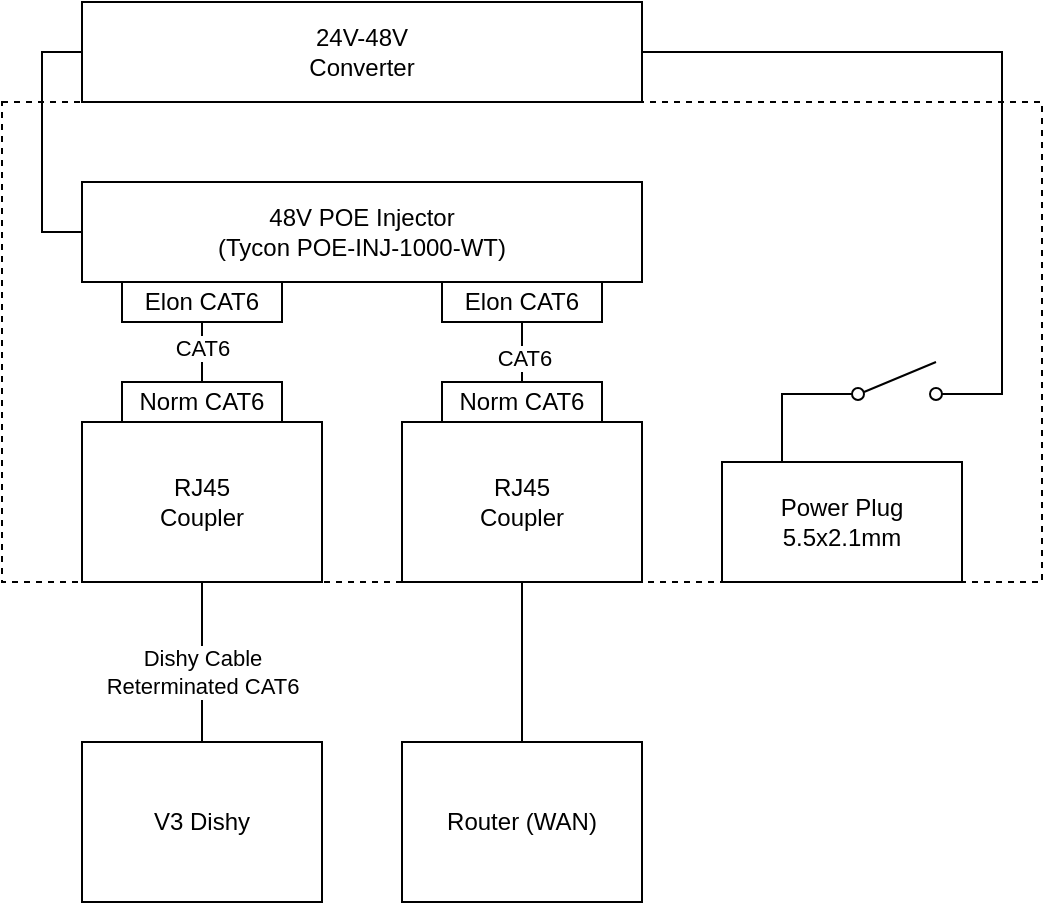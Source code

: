 <mxfile version="18.0.1" type="device"><diagram id="pnDtezN-cSUMxHByYyFR" name="Page-1"><mxGraphModel dx="1092" dy="910" grid="1" gridSize="10" guides="1" tooltips="1" connect="1" arrows="1" fold="1" page="1" pageScale="1" pageWidth="850" pageHeight="1100" math="0" shadow="0"><root><mxCell id="0"/><mxCell id="1" parent="0"/><mxCell id="LpYuJYk0usZUniaiBnsr-32" value="" style="rounded=0;whiteSpace=wrap;html=1;dashed=1;" parent="1" vertex="1"><mxGeometry x="120" y="110" width="520" height="240" as="geometry"/></mxCell><mxCell id="LpYuJYk0usZUniaiBnsr-22" style="edgeStyle=orthogonalEdgeStyle;rounded=0;orthogonalLoop=1;jettySize=auto;html=1;exitX=0.5;exitY=1;exitDx=0;exitDy=0;entryX=0.5;entryY=0;entryDx=0;entryDy=0;endArrow=none;endFill=0;" parent="1" source="LpYuJYk0usZUniaiBnsr-9" target="LpYuJYk0usZUniaiBnsr-21" edge="1"><mxGeometry relative="1" as="geometry"/></mxCell><mxCell id="LpYuJYk0usZUniaiBnsr-25" value="Dishy Cable&lt;br&gt;Reterminated CAT6" style="edgeLabel;html=1;align=center;verticalAlign=middle;resizable=0;points=[];" parent="LpYuJYk0usZUniaiBnsr-22" vertex="1" connectable="0"><mxGeometry x="0.118" relative="1" as="geometry"><mxPoint as="offset"/></mxGeometry></mxCell><mxCell id="LpYuJYk0usZUniaiBnsr-9" value="RJ45&lt;br&gt;Coupler" style="rounded=0;whiteSpace=wrap;html=1;" parent="1" vertex="1"><mxGeometry x="160" y="270" width="120" height="80" as="geometry"/></mxCell><mxCell id="LpYuJYk0usZUniaiBnsr-10" value="RJ45&lt;br&gt;Coupler" style="rounded=0;whiteSpace=wrap;html=1;" parent="1" vertex="1"><mxGeometry x="320" y="270" width="120" height="80" as="geometry"/></mxCell><mxCell id="LpYuJYk0usZUniaiBnsr-11" value="48V POE Injector&lt;br&gt;(Tycon POE-INJ-1000-WT)" style="rounded=0;whiteSpace=wrap;html=1;" parent="1" vertex="1"><mxGeometry x="160" y="150" width="280" height="50" as="geometry"/></mxCell><mxCell id="LpYuJYk0usZUniaiBnsr-31" style="edgeStyle=orthogonalEdgeStyle;rounded=0;orthogonalLoop=1;jettySize=auto;html=1;exitX=0;exitY=0.5;exitDx=0;exitDy=0;entryX=0;entryY=0.5;entryDx=0;entryDy=0;endArrow=none;endFill=0;" parent="1" source="LpYuJYk0usZUniaiBnsr-12" target="LpYuJYk0usZUniaiBnsr-11" edge="1"><mxGeometry relative="1" as="geometry"/></mxCell><mxCell id="LpYuJYk0usZUniaiBnsr-12" value="24V-48V&lt;br&gt;Converter" style="rounded=0;whiteSpace=wrap;html=1;" parent="1" vertex="1"><mxGeometry x="160" y="60" width="280" height="50" as="geometry"/></mxCell><mxCell id="LpYuJYk0usZUniaiBnsr-13" value="Norm CAT6" style="rounded=0;whiteSpace=wrap;html=1;" parent="1" vertex="1"><mxGeometry x="180" y="250" width="80" height="20" as="geometry"/></mxCell><mxCell id="LpYuJYk0usZUniaiBnsr-18" style="edgeStyle=orthogonalEdgeStyle;rounded=0;orthogonalLoop=1;jettySize=auto;html=1;exitX=0.5;exitY=1;exitDx=0;exitDy=0;entryX=0.5;entryY=0;entryDx=0;entryDy=0;endArrow=none;endFill=0;" parent="1" source="LpYuJYk0usZUniaiBnsr-14" target="LpYuJYk0usZUniaiBnsr-13" edge="1"><mxGeometry relative="1" as="geometry"/></mxCell><mxCell id="LpYuJYk0usZUniaiBnsr-23" value="CAT6" style="edgeLabel;html=1;align=center;verticalAlign=middle;resizable=0;points=[];" parent="LpYuJYk0usZUniaiBnsr-18" vertex="1" connectable="0"><mxGeometry x="-0.148" relative="1" as="geometry"><mxPoint as="offset"/></mxGeometry></mxCell><mxCell id="LpYuJYk0usZUniaiBnsr-14" value="Elon CAT6" style="rounded=0;whiteSpace=wrap;html=1;" parent="1" vertex="1"><mxGeometry x="180" y="200" width="80" height="20" as="geometry"/></mxCell><mxCell id="LpYuJYk0usZUniaiBnsr-17" style="edgeStyle=orthogonalEdgeStyle;rounded=0;orthogonalLoop=1;jettySize=auto;html=1;exitX=0.5;exitY=0;exitDx=0;exitDy=0;entryX=0.5;entryY=1;entryDx=0;entryDy=0;endArrow=none;endFill=0;" parent="1" source="LpYuJYk0usZUniaiBnsr-15" target="LpYuJYk0usZUniaiBnsr-16" edge="1"><mxGeometry relative="1" as="geometry"/></mxCell><mxCell id="LpYuJYk0usZUniaiBnsr-24" value="CAT6" style="edgeLabel;html=1;align=center;verticalAlign=middle;resizable=0;points=[];" parent="LpYuJYk0usZUniaiBnsr-17" vertex="1" connectable="0"><mxGeometry x="-0.174" y="-1" relative="1" as="geometry"><mxPoint as="offset"/></mxGeometry></mxCell><mxCell id="LpYuJYk0usZUniaiBnsr-15" value="Norm CAT6" style="rounded=0;whiteSpace=wrap;html=1;" parent="1" vertex="1"><mxGeometry x="340" y="250" width="80" height="20" as="geometry"/></mxCell><mxCell id="LpYuJYk0usZUniaiBnsr-16" value="Elon CAT6" style="rounded=0;whiteSpace=wrap;html=1;" parent="1" vertex="1"><mxGeometry x="340" y="200" width="80" height="20" as="geometry"/></mxCell><mxCell id="LpYuJYk0usZUniaiBnsr-20" style="edgeStyle=orthogonalEdgeStyle;rounded=0;orthogonalLoop=1;jettySize=auto;html=1;exitX=0.5;exitY=0;exitDx=0;exitDy=0;endArrow=none;endFill=0;" parent="1" source="LpYuJYk0usZUniaiBnsr-19" target="LpYuJYk0usZUniaiBnsr-10" edge="1"><mxGeometry relative="1" as="geometry"/></mxCell><mxCell id="LpYuJYk0usZUniaiBnsr-19" value="Router (WAN)" style="rounded=0;whiteSpace=wrap;html=1;" parent="1" vertex="1"><mxGeometry x="320" y="430" width="120" height="80" as="geometry"/></mxCell><mxCell id="LpYuJYk0usZUniaiBnsr-21" value="V3 Dishy" style="rounded=0;whiteSpace=wrap;html=1;" parent="1" vertex="1"><mxGeometry x="160" y="430" width="120" height="80" as="geometry"/></mxCell><mxCell id="LpYuJYk0usZUniaiBnsr-27" value="Power Plug&lt;br&gt;5.5x2.1mm" style="rounded=0;whiteSpace=wrap;html=1;" parent="1" vertex="1"><mxGeometry x="480" y="290" width="120" height="60" as="geometry"/></mxCell><mxCell id="LpYuJYk0usZUniaiBnsr-29" style="edgeStyle=orthogonalEdgeStyle;rounded=0;orthogonalLoop=1;jettySize=auto;html=1;exitX=0;exitY=0.8;exitDx=0;exitDy=0;entryX=0.25;entryY=0;entryDx=0;entryDy=0;endArrow=none;endFill=0;" parent="1" source="LpYuJYk0usZUniaiBnsr-28" target="LpYuJYk0usZUniaiBnsr-27" edge="1"><mxGeometry relative="1" as="geometry"/></mxCell><mxCell id="LpYuJYk0usZUniaiBnsr-30" style="edgeStyle=orthogonalEdgeStyle;rounded=0;orthogonalLoop=1;jettySize=auto;html=1;exitX=1;exitY=0.8;exitDx=0;exitDy=0;entryX=1;entryY=0.5;entryDx=0;entryDy=0;endArrow=none;endFill=0;" parent="1" source="LpYuJYk0usZUniaiBnsr-28" target="LpYuJYk0usZUniaiBnsr-12" edge="1"><mxGeometry relative="1" as="geometry"><Array as="points"><mxPoint x="620" y="256"/><mxPoint x="620" y="85"/></Array></mxGeometry></mxCell><mxCell id="LpYuJYk0usZUniaiBnsr-28" value="" style="shape=mxgraph.electrical.electro-mechanical.singleSwitch;aspect=fixed;elSwitchState=off;" parent="1" vertex="1"><mxGeometry x="530" y="240" width="75" height="20" as="geometry"/></mxCell></root></mxGraphModel></diagram></mxfile>